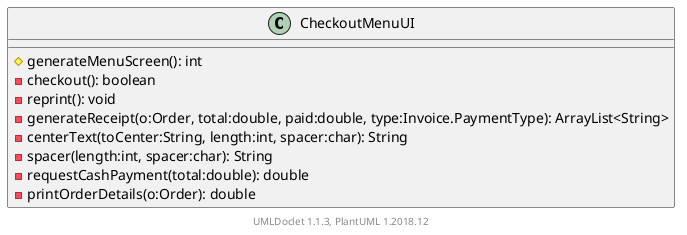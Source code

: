 @startuml

    class CheckoutMenuUI [[../sg/edu/ntu/scse/cz2002/ui/CheckoutMenuUI.html]] {
        #generateMenuScreen(): int
        -checkout(): boolean
        -reprint(): void
        -generateReceipt(o:Order, total:double, paid:double, type:Invoice.PaymentType): ArrayList<String>
        -centerText(toCenter:String, length:int, spacer:char): String
        -spacer(length:int, spacer:char): String
        -requestCashPayment(total:double): double
        -printOrderDetails(o:Order): double
    }


    center footer UMLDoclet 1.1.3, PlantUML 1.2018.12
@enduml
